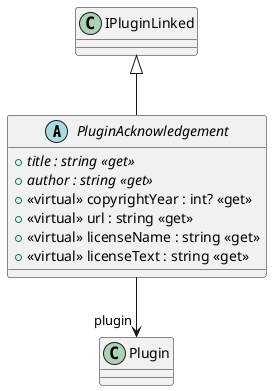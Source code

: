 @startuml
abstract class PluginAcknowledgement {
    + {abstract} title : string <<get>>
    + {abstract} author : string <<get>>
    + <<virtual>> copyrightYear : int? <<get>>
    + <<virtual>> url : string <<get>>
    + <<virtual>> licenseName : string <<get>>
    + <<virtual>> licenseText : string <<get>>
}
IPluginLinked <|-- PluginAcknowledgement
PluginAcknowledgement --> "plugin" Plugin
@enduml
